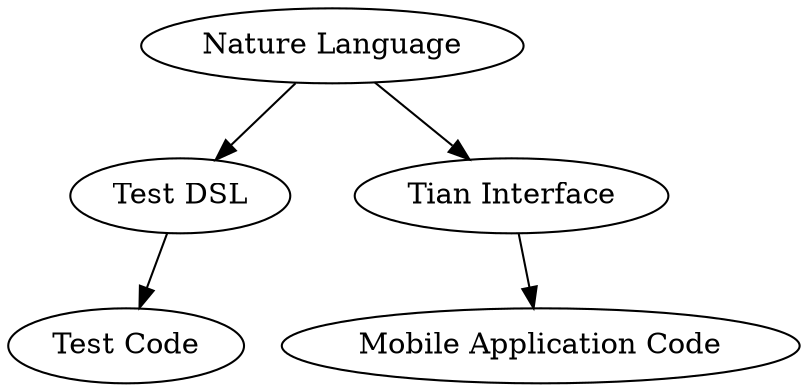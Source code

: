digraph G {
	"Nature Language" -> "Test DSL" -> "Test Code"
	"Nature Language" -> "Tian Interface" -> "Mobile Application Code"
}